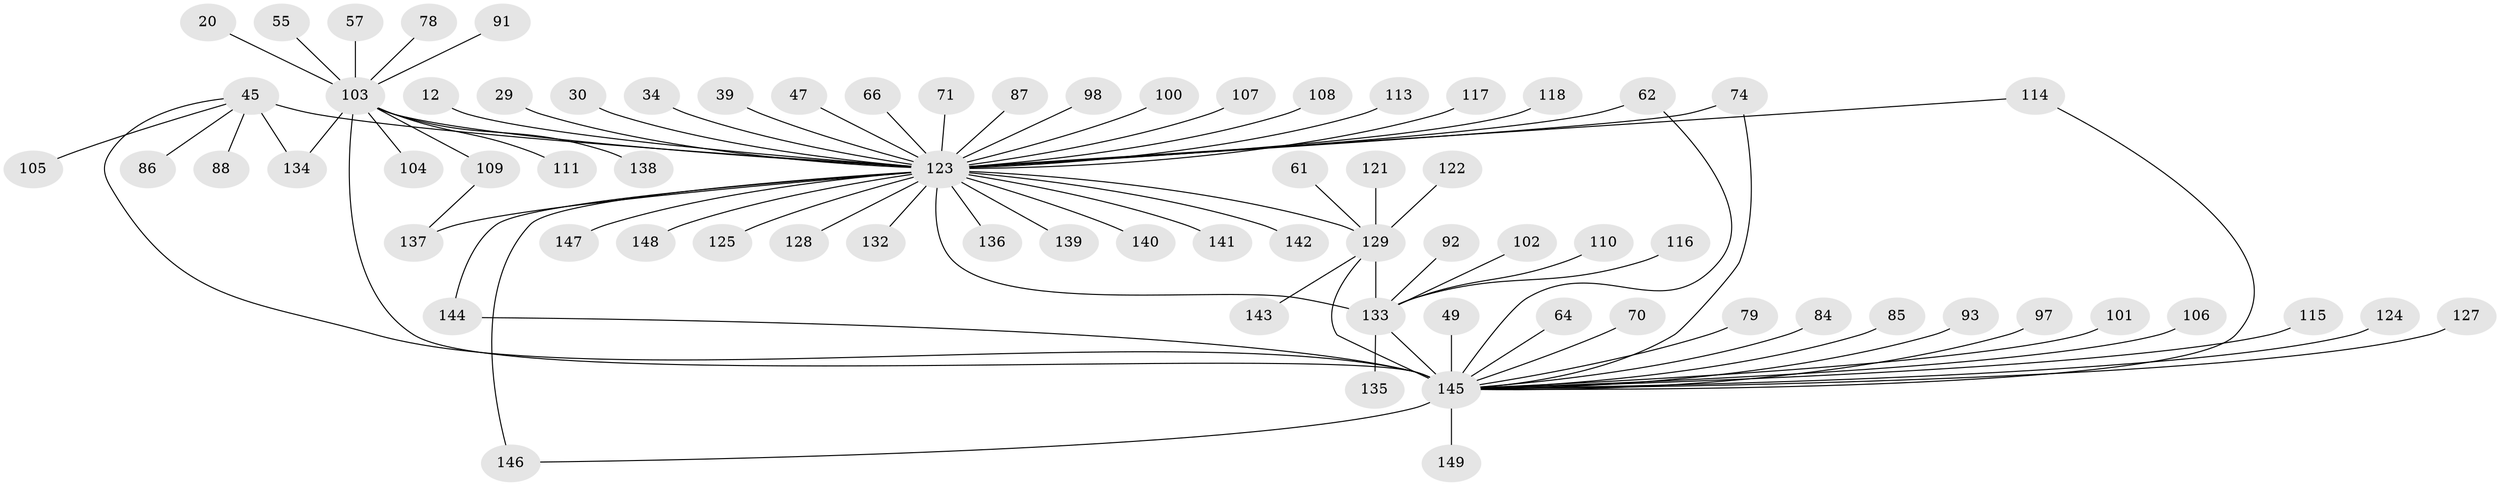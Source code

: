 // original degree distribution, {2: 0.24161073825503357, 15: 0.006711409395973154, 10: 0.006711409395973154, 32: 0.006711409395973154, 6: 0.040268456375838924, 24: 0.006711409395973154, 1: 0.5302013422818792, 12: 0.006711409395973154, 7: 0.013422818791946308, 9: 0.006711409395973154, 5: 0.053691275167785234, 4: 0.020134228187919462, 3: 0.06040268456375839}
// Generated by graph-tools (version 1.1) at 2025/47/03/09/25 04:47:26]
// undirected, 74 vertices, 84 edges
graph export_dot {
graph [start="1"]
  node [color=gray90,style=filled];
  12;
  20;
  29;
  30 [super="+15"];
  34;
  39;
  45 [super="+37+21"];
  47;
  49;
  55;
  57;
  61;
  62 [super="+52"];
  64;
  66;
  70;
  71 [super="+67"];
  74;
  78 [super="+69"];
  79;
  84;
  85;
  86;
  87;
  88;
  91;
  92;
  93;
  97 [super="+44"];
  98;
  100 [super="+83"];
  101;
  102;
  103 [super="+8+28"];
  104;
  105;
  106 [super="+26+38"];
  107;
  108;
  109 [super="+95"];
  110;
  111;
  113;
  114 [super="+23"];
  115 [super="+32"];
  116;
  117;
  118;
  121;
  122 [super="+53"];
  123 [super="+2+65+5+10"];
  124;
  125;
  127;
  128;
  129 [super="+35+54+119+81"];
  132;
  133 [super="+76+77+43"];
  134 [super="+99"];
  135;
  136;
  137 [super="+68"];
  138;
  139;
  140 [super="+75"];
  141;
  142;
  143;
  144 [super="+130"];
  145 [super="+90+7"];
  146 [super="+89+131"];
  147;
  148;
  149 [super="+126"];
  12 -- 123;
  20 -- 103;
  29 -- 123;
  30 -- 123;
  34 -- 123;
  39 -- 123;
  45 -- 145 [weight=4];
  45 -- 123 [weight=6];
  45 -- 88;
  45 -- 86;
  45 -- 105;
  45 -- 134;
  47 -- 123;
  49 -- 145;
  55 -- 103;
  57 -- 103;
  61 -- 129;
  62 -- 123;
  62 -- 145;
  64 -- 145;
  66 -- 123;
  70 -- 145;
  71 -- 123;
  74 -- 123;
  74 -- 145;
  78 -- 103;
  79 -- 145;
  84 -- 145;
  85 -- 145;
  87 -- 123;
  91 -- 103;
  92 -- 133;
  93 -- 145;
  97 -- 145;
  98 -- 123;
  100 -- 123 [weight=2];
  101 -- 145;
  102 -- 133;
  103 -- 104;
  103 -- 138;
  103 -- 111;
  103 -- 134;
  103 -- 123 [weight=2];
  103 -- 109;
  103 -- 145 [weight=5];
  106 -- 145;
  107 -- 123;
  108 -- 123;
  109 -- 137;
  110 -- 133;
  113 -- 123;
  114 -- 123;
  114 -- 145;
  115 -- 145;
  116 -- 133;
  117 -- 123;
  118 -- 123 [weight=2];
  121 -- 129;
  122 -- 129;
  123 -- 139 [weight=2];
  123 -- 132;
  123 -- 142;
  123 -- 148;
  123 -- 128;
  123 -- 136;
  123 -- 141;
  123 -- 147;
  123 -- 125 [weight=2];
  123 -- 146 [weight=2];
  123 -- 144;
  123 -- 140;
  123 -- 133;
  123 -- 129 [weight=7];
  123 -- 137 [weight=2];
  124 -- 145;
  127 -- 145;
  129 -- 133 [weight=2];
  129 -- 145;
  129 -- 143;
  133 -- 135;
  133 -- 145 [weight=3];
  144 -- 145;
  145 -- 146;
  145 -- 149;
}
